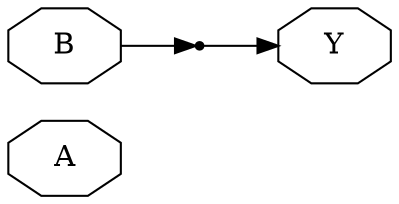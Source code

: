 digraph "test" {
rankdir="LR";
remincross=true;
n1 [ shape=octagon, label="A", color="black", fontcolor="black" ];
n2 [ shape=octagon, label="B", color="black", fontcolor="black" ];
n3 [ shape=octagon, label="Y", color="black", fontcolor="black" ];
x0 [shape=point, ];
n2:e -> x0:w [color="black", fontcolor="black", label=""];
x0:e -> n3:w [color="black", fontcolor="black", label=""];
}
